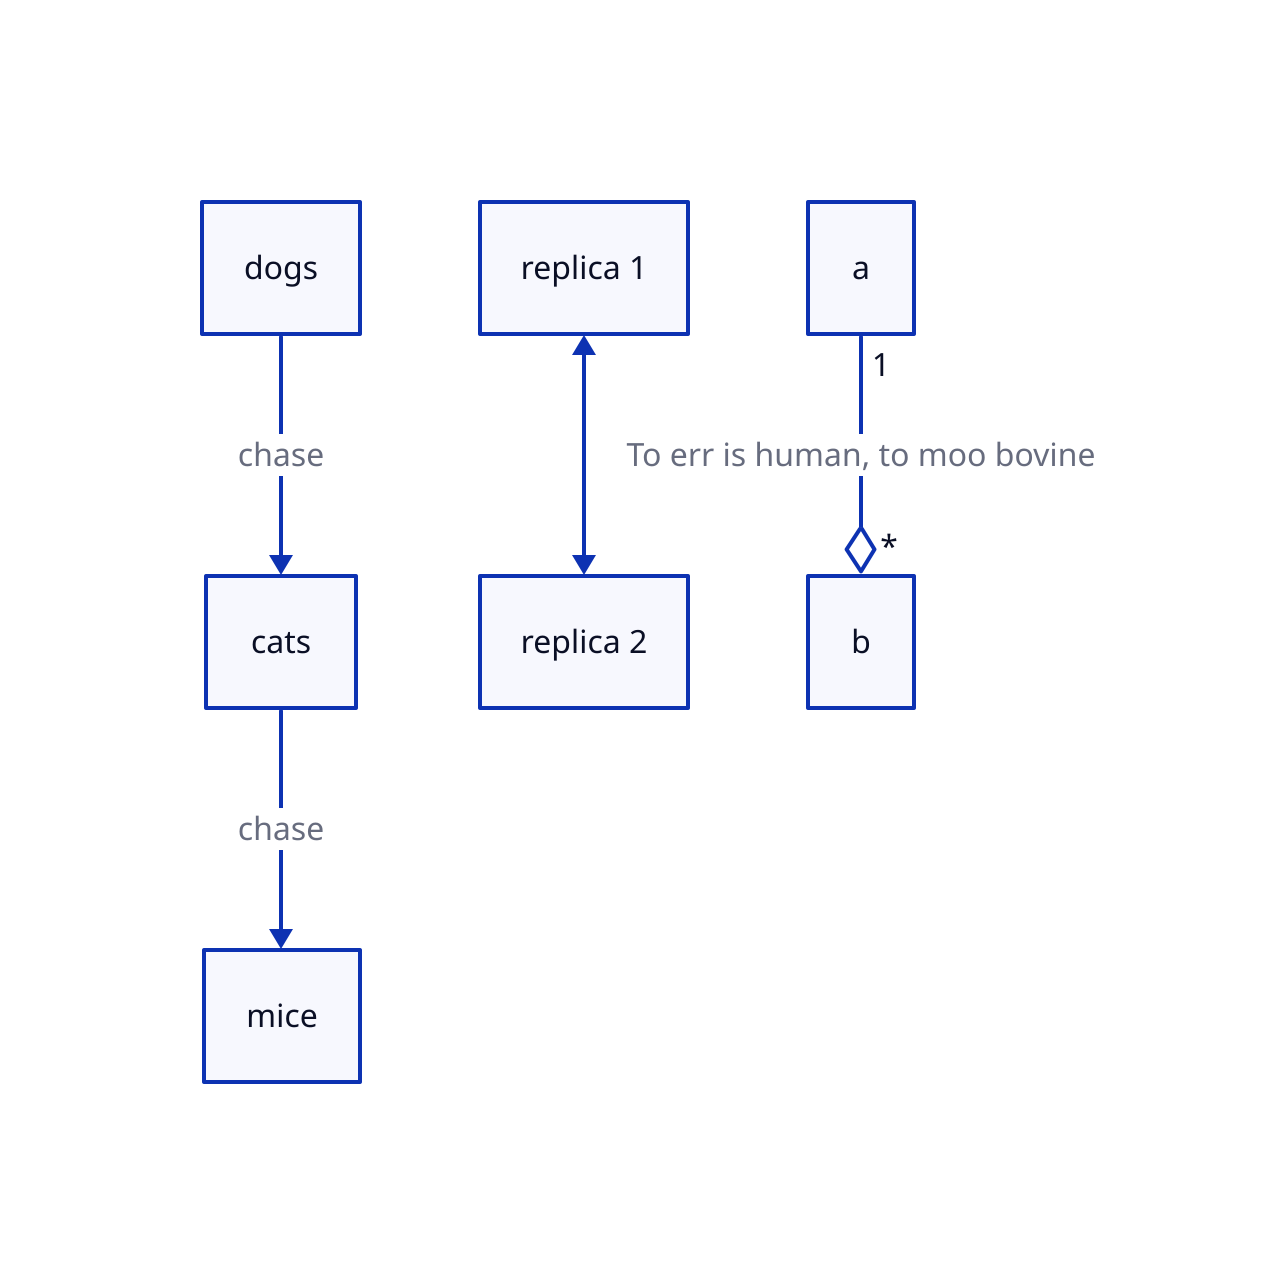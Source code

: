 dogs -> cats -> mice: chase
replica 1 <-> replica 2
a -> b: To err is human, to moo bovine {
  source-arrowhead: 1
  target-arrowhead: * {
    shape: diamond
  }
}
